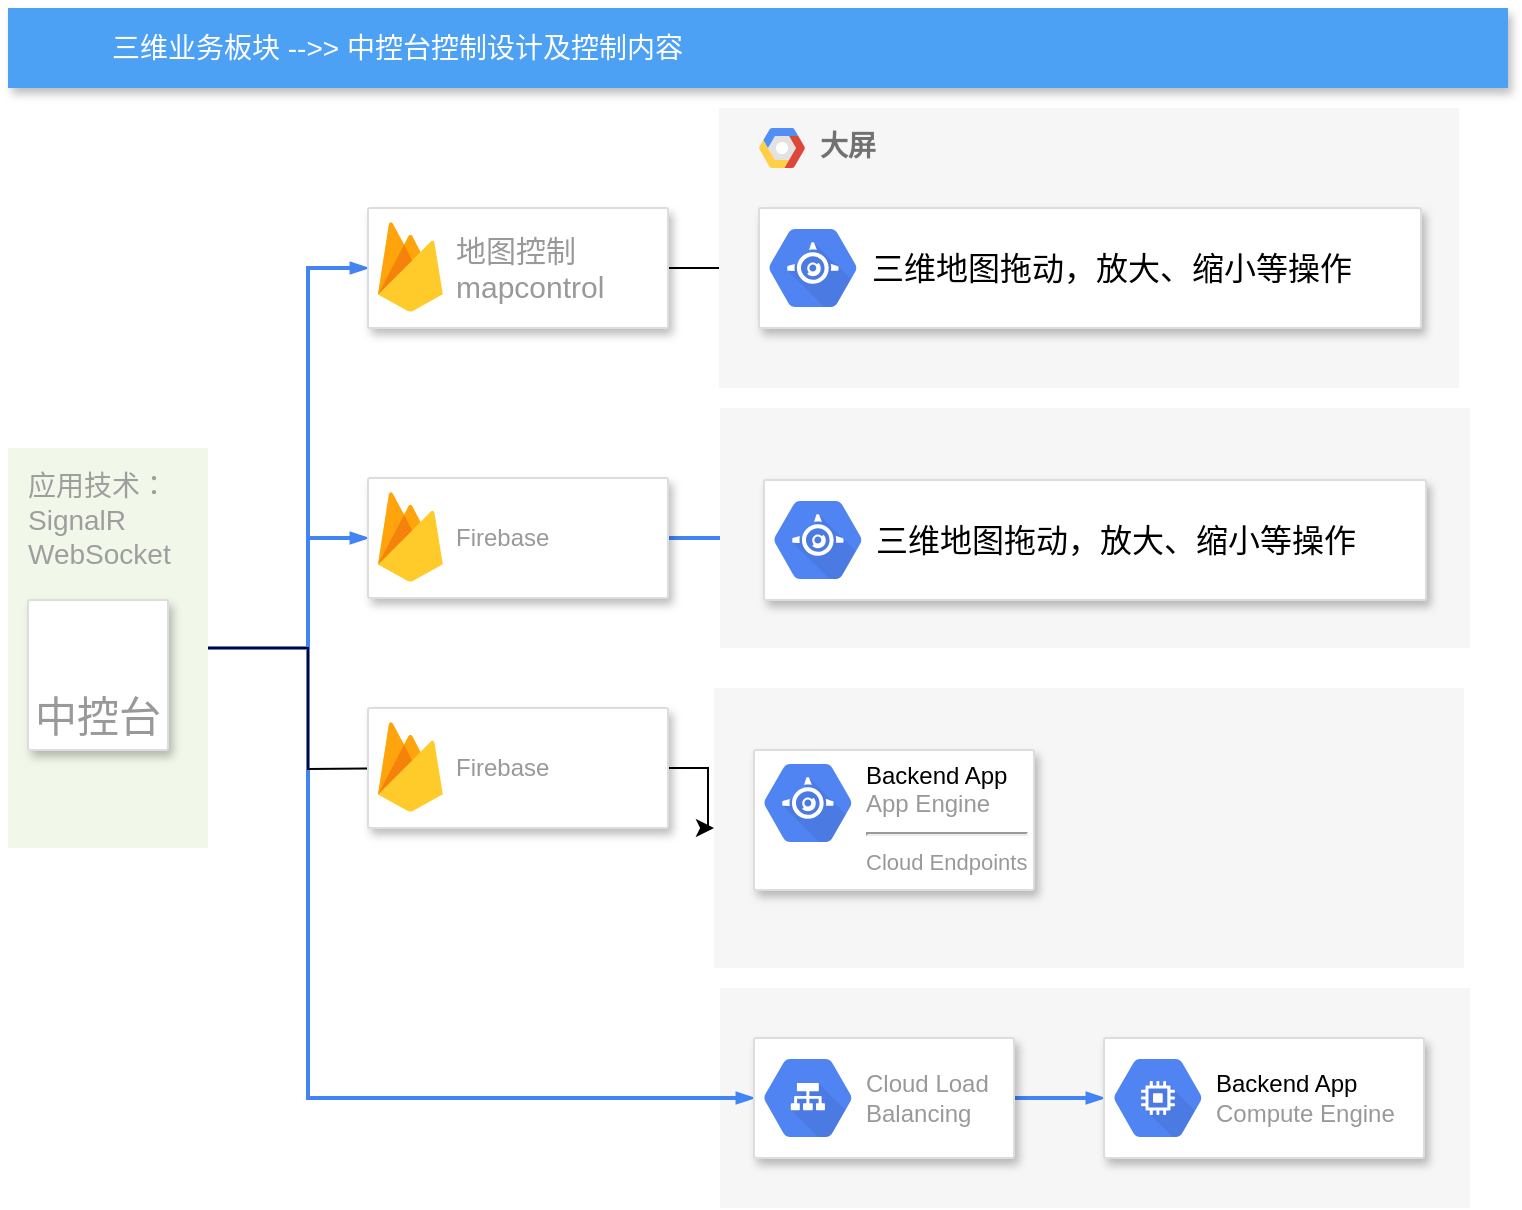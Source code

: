 <mxfile version="10.7.5" type="github"><diagram id="f106602c-feb2-e66a-4537-3a34d633f6aa" name="Page-1"><mxGraphModel dx="1010" dy="692" grid="1" gridSize="10" guides="1" tooltips="1" connect="1" arrows="1" fold="1" page="1" pageScale="1" pageWidth="1169" pageHeight="827" background="#ffffff" math="0" shadow="0"><root><mxCell id="0"/><mxCell id="1" parent="0"/><mxCell id="1097" value="" style="fillColor=#F6F6F6;strokeColor=none;shadow=0;gradientColor=none;fontSize=14;align=left;spacing=10;fontColor=#717171;9E9E9E;verticalAlign=top;spacingTop=-4;fontStyle=0;spacingLeft=40;html=1;" parent="1" vertex="1"><mxGeometry x="556" y="530" width="375" height="110" as="geometry"/></mxCell><mxCell id="1095" value="" style="fillColor=#F6F6F6;strokeColor=none;shadow=0;gradientColor=none;fontSize=14;align=left;spacing=10;fontColor=#717171;9E9E9E;verticalAlign=top;spacingTop=-4;fontStyle=0;spacingLeft=40;html=1;" parent="1" vertex="1"><mxGeometry x="553" y="380" width="375" height="140" as="geometry"/></mxCell><mxCell id="1093" style="edgeStyle=orthogonalEdgeStyle;rounded=0;html=1;labelBackgroundColor=none;startFill=1;startSize=4;endArrow=blockThin;endFill=1;endSize=4;jettySize=auto;orthogonalLoop=1;strokeColor=#4284F3;strokeWidth=2;fontSize=12;fontColor=#000000;align=left;dashed=0;" parent="1" source="1090" target="1078" edge="1"><mxGeometry relative="1" as="geometry"><Array as="points"><mxPoint x="350" y="360"/><mxPoint x="350" y="305"/></Array></mxGeometry></mxCell><mxCell id="1094" style="edgeStyle=orthogonalEdgeStyle;rounded=0;html=1;labelBackgroundColor=none;startFill=1;startSize=4;endArrow=blockThin;endFill=1;endSize=4;jettySize=auto;orthogonalLoop=1;strokeColor=#4284F3;strokeWidth=2;fontSize=12;fontColor=#000000;align=left;dashed=0;" parent="1" source="1090" target="1076" edge="1"><mxGeometry relative="1" as="geometry"><Array as="points"><mxPoint x="350" y="360"/><mxPoint x="350" y="170"/></Array></mxGeometry></mxCell><mxCell id="1100" style="edgeStyle=orthogonalEdgeStyle;rounded=0;html=1;labelBackgroundColor=none;startFill=1;startSize=4;endArrow=blockThin;endFill=1;endSize=4;jettySize=auto;orthogonalLoop=1;strokeColor=#4284F3;strokeWidth=2;fontSize=12;fontColor=#000000;align=left;dashed=0;" parent="1" source="1090" target="1084" edge="1"><mxGeometry relative="1" as="geometry"><Array as="points"><mxPoint x="350" y="360"/><mxPoint x="350" y="585"/></Array></mxGeometry></mxCell><mxCell id="WEI3srUqcIMJa9BlOyB9-1112" style="edgeStyle=orthogonalEdgeStyle;rounded=0;orthogonalLoop=1;jettySize=auto;html=1;exitX=1;exitY=0.5;exitDx=0;exitDy=0;fontSize=16;" edge="1" parent="1" source="1090"><mxGeometry relative="1" as="geometry"><mxPoint x="400" y="420" as="targetPoint"/></mxGeometry></mxCell><mxCell id="1090" value="&lt;font style=&quot;font-size: 14px&quot;&gt;应用技术：&lt;br&gt;SignalR&lt;br&gt;WebSocket&lt;/font&gt;&lt;br&gt;" style="rounded=1;absoluteArcSize=1;arcSize=2;html=1;strokeColor=none;gradientColor=none;shadow=0;dashed=0;fontSize=12;fontColor=#9E9E9E;align=left;verticalAlign=top;spacing=10;spacingTop=-4;fillColor=#F1F8E9;" parent="1" vertex="1"><mxGeometry x="200" y="260" width="100" height="200" as="geometry"/></mxCell><mxCell id="818" value="三维业务板块 --&amp;gt;&amp;gt; 中控台控制设计及控制内容" style="fillColor=#4DA1F5;strokeColor=none;shadow=1;gradientColor=none;fontSize=14;align=left;spacingLeft=50;fontColor=#ffffff;html=1;" parent="1" vertex="1"><mxGeometry x="200" y="40" width="750" height="40" as="geometry"/></mxCell><mxCell id="WEI3srUqcIMJa9BlOyB9-1108" style="edgeStyle=orthogonalEdgeStyle;rounded=0;orthogonalLoop=1;jettySize=auto;html=1;exitX=1;exitY=0.5;exitDx=0;exitDy=0;entryX=0;entryY=0.5;entryDx=0;entryDy=0;fontSize=16;" edge="1" parent="1" source="1076" target="WEI3srUqcIMJa9BlOyB9-1106"><mxGeometry relative="1" as="geometry"/></mxCell><mxCell id="1076" value="" style="strokeColor=#dddddd;fillColor=#ffffff;shadow=1;strokeWidth=1;rounded=1;absoluteArcSize=1;arcSize=2;fontSize=16;fontColor=#9E9E9E;align=center;html=1;" parent="1" vertex="1"><mxGeometry x="380" y="140" width="150" height="60" as="geometry"/></mxCell><mxCell id="1077" value="&lt;font style=&quot;font-size: 15px&quot;&gt;地图控制&lt;br&gt;mapcontrol&lt;/font&gt;&lt;br&gt;" style="dashed=0;connectable=0;html=1;fillColor=#5184F3;strokeColor=none;shape=mxgraph.gcp2.firebase;part=1;labelPosition=right;verticalLabelPosition=middle;align=left;verticalAlign=middle;spacingLeft=5;fontColor=#999999;fontSize=12;" parent="1076" vertex="1"><mxGeometry width="32.4" height="45" relative="1" as="geometry"><mxPoint x="5" y="7" as="offset"/></mxGeometry></mxCell><mxCell id="1098" style="edgeStyle=orthogonalEdgeStyle;rounded=0;html=1;labelBackgroundColor=none;startFill=1;startSize=4;endArrow=blockThin;endFill=1;endSize=4;jettySize=auto;orthogonalLoop=1;strokeColor=#4284F3;strokeWidth=2;fontSize=12;fontColor=#000000;align=left;dashed=0;" parent="1" source="1078" target="1080" edge="1"><mxGeometry relative="1" as="geometry"/></mxCell><mxCell id="1078" value="" style="strokeColor=#dddddd;fillColor=#ffffff;shadow=1;strokeWidth=1;rounded=1;absoluteArcSize=1;arcSize=2;fontSize=11;fontColor=#9E9E9E;align=center;html=1;" parent="1" vertex="1"><mxGeometry x="380" y="275" width="150" height="60" as="geometry"/></mxCell><mxCell id="1079" value="Firebase" style="dashed=0;connectable=0;html=1;fillColor=#5184F3;strokeColor=none;shape=mxgraph.gcp2.firebase;part=1;labelPosition=right;verticalLabelPosition=middle;align=left;verticalAlign=middle;spacingLeft=5;fontColor=#999999;fontSize=12;" parent="1078" vertex="1"><mxGeometry width="32.4" height="45" relative="1" as="geometry"><mxPoint x="5" y="7" as="offset"/></mxGeometry></mxCell><mxCell id="1080" value="" style="strokeColor=#dddddd;fillColor=#ffffff;shadow=1;strokeWidth=1;rounded=1;absoluteArcSize=1;arcSize=2;fontSize=11;fontColor=#9E9E9E;align=center;html=1;" parent="1" vertex="1"><mxGeometry x="573" y="275" width="140" height="60" as="geometry"/></mxCell><mxCell id="1081" value="&lt;font color=&quot;#000000&quot;&gt;Backend App&lt;/font&gt;&lt;br&gt;App Engine" style="dashed=0;connectable=0;html=1;fillColor=#5184F3;strokeColor=none;shape=mxgraph.gcp2.app_engine;part=1;labelPosition=right;verticalLabelPosition=middle;align=left;verticalAlign=middle;spacingLeft=5;fontColor=#999999;fontSize=12;" parent="1080" vertex="1"><mxGeometry y="0.5" width="44" height="39" relative="1" as="geometry"><mxPoint x="5" y="-19.5" as="offset"/></mxGeometry></mxCell><mxCell id="1082" value="" style="strokeColor=#dddddd;fillColor=#ffffff;shadow=1;strokeWidth=1;rounded=1;absoluteArcSize=1;arcSize=2;fontSize=11;fontColor=#9E9E9E;align=center;html=1;" parent="1" vertex="1"><mxGeometry x="573" y="411" width="140" height="70" as="geometry"/></mxCell><mxCell id="1083" value="&lt;font color=&quot;#000000&quot;&gt;Backend App&lt;/font&gt;&lt;br&gt;App Engine&lt;hr&gt;&lt;font style=&quot;font-size: 11px&quot;&gt;Cloud Endpoints&lt;/font&gt;" style="dashed=0;connectable=0;html=1;fillColor=#5184F3;strokeColor=none;shape=mxgraph.gcp2.app_engine;part=1;labelPosition=right;verticalLabelPosition=middle;align=left;verticalAlign=top;spacingLeft=5;fontColor=#999999;fontSize=12;spacingTop=-8;" parent="1082" vertex="1"><mxGeometry width="44" height="39" relative="1" as="geometry"><mxPoint x="5" y="7" as="offset"/></mxGeometry></mxCell><mxCell id="1101" style="edgeStyle=orthogonalEdgeStyle;rounded=0;html=1;labelBackgroundColor=none;startFill=1;startSize=4;endArrow=blockThin;endFill=1;endSize=4;jettySize=auto;orthogonalLoop=1;strokeColor=#4284F3;strokeWidth=2;fontSize=12;fontColor=#000000;align=left;dashed=0;" parent="1" source="1084" target="1086" edge="1"><mxGeometry relative="1" as="geometry"/></mxCell><mxCell id="1084" value="" style="strokeColor=#dddddd;fillColor=#ffffff;shadow=1;strokeWidth=1;rounded=1;absoluteArcSize=1;arcSize=2;fontSize=11;fontColor=#9E9E9E;align=center;html=1;" parent="1" vertex="1"><mxGeometry x="573" y="555" width="130" height="60" as="geometry"/></mxCell><mxCell id="1085" value="Cloud Load&#10;Balancing" style="dashed=0;connectable=0;html=1;fillColor=#5184F3;strokeColor=none;shape=mxgraph.gcp2.cloud_load_balancing;part=1;labelPosition=right;verticalLabelPosition=middle;align=left;verticalAlign=middle;spacingLeft=5;fontColor=#999999;fontSize=12;" parent="1084" vertex="1"><mxGeometry y="0.5" width="44" height="39" relative="1" as="geometry"><mxPoint x="5" y="-19.5" as="offset"/></mxGeometry></mxCell><mxCell id="1086" value="" style="strokeColor=#dddddd;fillColor=#ffffff;shadow=1;strokeWidth=1;rounded=1;absoluteArcSize=1;arcSize=2;fontSize=11;fontColor=#9E9E9E;align=center;html=1;" parent="1" vertex="1"><mxGeometry x="748" y="555" width="160" height="60" as="geometry"/></mxCell><mxCell id="1087" value="&lt;font color=&quot;#000000&quot;&gt;Backend App&lt;/font&gt;&lt;br&gt;Compute Engine" style="dashed=0;connectable=0;html=1;fillColor=#5184F3;strokeColor=none;shape=mxgraph.gcp2.compute_engine;part=1;labelPosition=right;verticalLabelPosition=middle;align=left;verticalAlign=middle;spacingLeft=5;fontColor=#999999;fontSize=12;" parent="1086" vertex="1"><mxGeometry y="0.5" width="44" height="39" relative="1" as="geometry"><mxPoint x="5" y="-19.5" as="offset"/></mxGeometry></mxCell><mxCell id="1088" value="&lt;font style=&quot;font-size: 21px&quot;&gt;中控台&lt;/font&gt;" style="strokeColor=#dddddd;fillColor=#ffffff;shadow=1;strokeWidth=1;rounded=1;absoluteArcSize=1;arcSize=2;labelPosition=center;verticalLabelPosition=middle;align=center;verticalAlign=bottom;spacingLeft=0;fontColor=#999999;fontSize=12;whiteSpace=wrap;spacingBottom=2;html=1;" parent="1" vertex="1"><mxGeometry x="210" y="336" width="70" height="75" as="geometry"/></mxCell><mxCell id="WEI3srUqcIMJa9BlOyB9-1111" style="edgeStyle=orthogonalEdgeStyle;rounded=0;orthogonalLoop=1;jettySize=auto;html=1;exitX=1;exitY=0.5;exitDx=0;exitDy=0;fontSize=16;" edge="1" parent="1" source="WEI3srUqcIMJa9BlOyB9-1102" target="1095"><mxGeometry relative="1" as="geometry"/></mxCell><mxCell id="WEI3srUqcIMJa9BlOyB9-1102" value="" style="strokeColor=#dddddd;fillColor=#ffffff;shadow=1;strokeWidth=1;rounded=1;absoluteArcSize=1;arcSize=2;fontSize=11;fontColor=#9E9E9E;align=center;html=1;" vertex="1" parent="1"><mxGeometry x="380" y="390" width="150" height="60" as="geometry"/></mxCell><mxCell id="WEI3srUqcIMJa9BlOyB9-1103" value="Firebase" style="dashed=0;connectable=0;html=1;fillColor=#5184F3;strokeColor=none;shape=mxgraph.gcp2.firebase;part=1;labelPosition=right;verticalLabelPosition=middle;align=left;verticalAlign=middle;spacingLeft=5;fontColor=#999999;fontSize=12;" vertex="1" parent="WEI3srUqcIMJa9BlOyB9-1102"><mxGeometry width="32.4" height="45" relative="1" as="geometry"><mxPoint x="5" y="7" as="offset"/></mxGeometry></mxCell><mxCell id="WEI3srUqcIMJa9BlOyB9-1104" value="&lt;b&gt;大屏&amp;nbsp;&lt;/b&gt;" style="fillColor=#F6F6F6;strokeColor=none;shadow=0;gradientColor=none;fontSize=14;align=left;spacing=10;fontColor=#717171;9E9E9E;verticalAlign=top;spacingTop=-4;fontStyle=0;spacingLeft=40;html=1;" vertex="1" parent="1"><mxGeometry x="555.5" y="90" width="370" height="140" as="geometry"/></mxCell><mxCell id="WEI3srUqcIMJa9BlOyB9-1105" value="" style="shape=mxgraph.gcp2.google_cloud_platform;fillColor=#F6F6F6;strokeColor=none;shadow=0;gradientColor=none;" vertex="1" parent="WEI3srUqcIMJa9BlOyB9-1104"><mxGeometry width="23" height="20" relative="1" as="geometry"><mxPoint x="20" y="10" as="offset"/></mxGeometry></mxCell><mxCell id="WEI3srUqcIMJa9BlOyB9-1106" value="" style="strokeColor=#dddddd;fillColor=#ffffff;shadow=1;strokeWidth=1;rounded=1;absoluteArcSize=1;arcSize=2;fontSize=11;fontColor=#9E9E9E;align=center;html=1;" vertex="1" parent="WEI3srUqcIMJa9BlOyB9-1104"><mxGeometry x="20" y="50" width="331" height="60" as="geometry"/></mxCell><mxCell id="WEI3srUqcIMJa9BlOyB9-1107" value="&lt;font color=&quot;#000000&quot; style=&quot;font-size: 16px&quot;&gt;三维地图拖动，放大、缩小等操作&lt;/font&gt;" style="dashed=0;connectable=0;html=1;fillColor=#5184F3;strokeColor=none;shape=mxgraph.gcp2.app_engine;part=1;labelPosition=right;verticalLabelPosition=middle;align=left;verticalAlign=middle;spacingLeft=5;fontColor=#999999;fontSize=12;" vertex="1" parent="WEI3srUqcIMJa9BlOyB9-1106"><mxGeometry y="0.5" width="44" height="39" relative="1" as="geometry"><mxPoint x="5" y="-19.5" as="offset"/></mxGeometry></mxCell><mxCell id="WEI3srUqcIMJa9BlOyB9-1109" value="" style="fillColor=#F6F6F6;strokeColor=none;shadow=0;gradientColor=none;fontSize=14;align=left;spacing=10;fontColor=#717171;9E9E9E;verticalAlign=top;spacingTop=-4;fontStyle=0;spacingLeft=40;html=1;" vertex="1" parent="1"><mxGeometry x="556" y="240" width="375" height="120" as="geometry"/></mxCell><mxCell id="WEI3srUqcIMJa9BlOyB9-1113" value="" style="strokeColor=#dddddd;fillColor=#ffffff;shadow=1;strokeWidth=1;rounded=1;absoluteArcSize=1;arcSize=2;fontSize=11;fontColor=#9E9E9E;align=center;html=1;" vertex="1" parent="1"><mxGeometry x="578" y="276" width="331" height="60" as="geometry"/></mxCell><mxCell id="WEI3srUqcIMJa9BlOyB9-1114" value="&lt;font color=&quot;#000000&quot; style=&quot;font-size: 16px&quot;&gt;三维地图拖动，放大、缩小等操作&lt;/font&gt;" style="dashed=0;connectable=0;html=1;fillColor=#5184F3;strokeColor=none;shape=mxgraph.gcp2.app_engine;part=1;labelPosition=right;verticalLabelPosition=middle;align=left;verticalAlign=middle;spacingLeft=5;fontColor=#999999;fontSize=12;" vertex="1" parent="WEI3srUqcIMJa9BlOyB9-1113"><mxGeometry y="0.5" width="44" height="39" relative="1" as="geometry"><mxPoint x="5" y="-19.5" as="offset"/></mxGeometry></mxCell></root></mxGraphModel></diagram></mxfile>